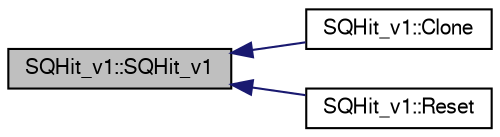 digraph "SQHit_v1::SQHit_v1"
{
  bgcolor="transparent";
  edge [fontname="FreeSans",fontsize="10",labelfontname="FreeSans",labelfontsize="10"];
  node [fontname="FreeSans",fontsize="10",shape=record];
  rankdir="LR";
  Node1 [label="SQHit_v1::SQHit_v1",height=0.2,width=0.4,color="black", fillcolor="grey75", style="filled" fontcolor="black"];
  Node1 -> Node2 [dir="back",color="midnightblue",fontsize="10",style="solid",fontname="FreeSans"];
  Node2 [label="SQHit_v1::Clone",height=0.2,width=0.4,color="black",URL="$d3/d2e/classSQHit__v1.html#aed23fb291457aa664b5112f555757a7b"];
  Node1 -> Node3 [dir="back",color="midnightblue",fontsize="10",style="solid",fontname="FreeSans"];
  Node3 [label="SQHit_v1::Reset",height=0.2,width=0.4,color="black",URL="$d3/d2e/classSQHit__v1.html#a56c1c4ddf0473f103c00303be5e61312",tooltip="Clear Event. "];
}
